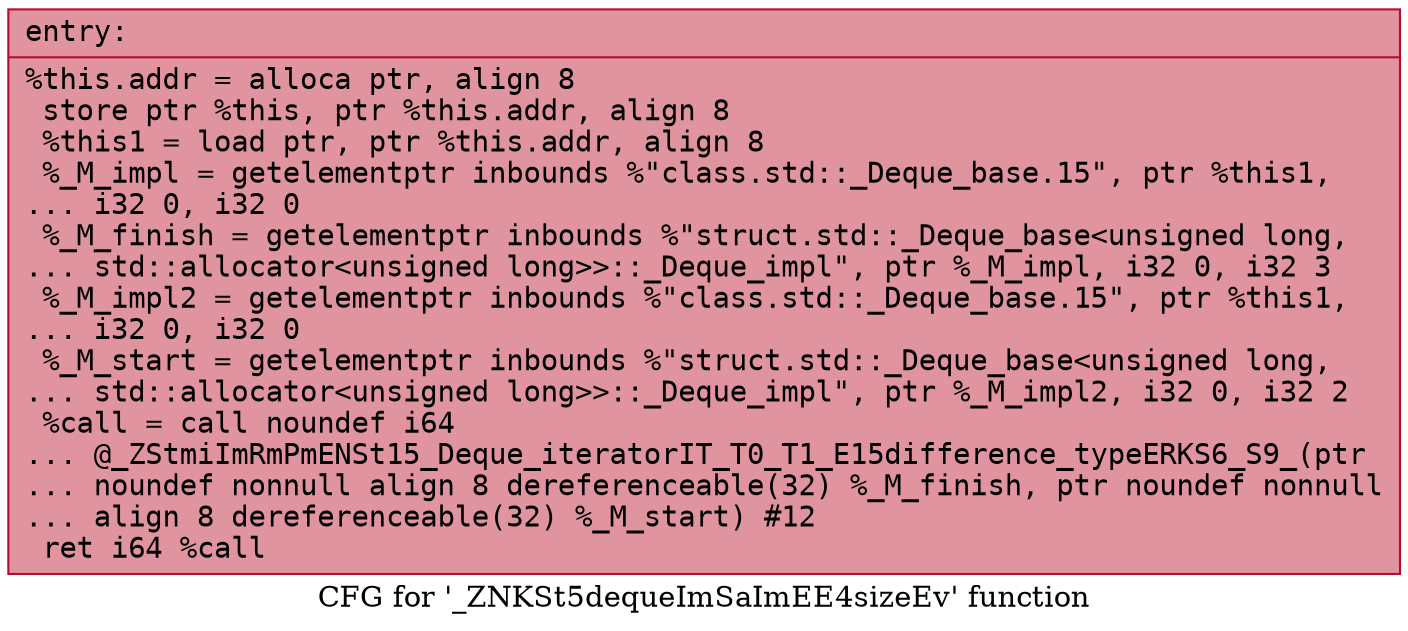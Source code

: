 digraph "CFG for '_ZNKSt5dequeImSaImEE4sizeEv' function" {
	label="CFG for '_ZNKSt5dequeImSaImEE4sizeEv' function";

	Node0x560dc9ffdaa0 [shape=record,color="#b70d28ff", style=filled, fillcolor="#b70d2870" fontname="Courier",label="{entry:\l|  %this.addr = alloca ptr, align 8\l  store ptr %this, ptr %this.addr, align 8\l  %this1 = load ptr, ptr %this.addr, align 8\l  %_M_impl = getelementptr inbounds %\"class.std::_Deque_base.15\", ptr %this1,\l... i32 0, i32 0\l  %_M_finish = getelementptr inbounds %\"struct.std::_Deque_base\<unsigned long,\l... std::allocator\<unsigned long\>\>::_Deque_impl\", ptr %_M_impl, i32 0, i32 3\l  %_M_impl2 = getelementptr inbounds %\"class.std::_Deque_base.15\", ptr %this1,\l... i32 0, i32 0\l  %_M_start = getelementptr inbounds %\"struct.std::_Deque_base\<unsigned long,\l... std::allocator\<unsigned long\>\>::_Deque_impl\", ptr %_M_impl2, i32 0, i32 2\l  %call = call noundef i64\l... @_ZStmiImRmPmENSt15_Deque_iteratorIT_T0_T1_E15difference_typeERKS6_S9_(ptr\l... noundef nonnull align 8 dereferenceable(32) %_M_finish, ptr noundef nonnull\l... align 8 dereferenceable(32) %_M_start) #12\l  ret i64 %call\l}"];
}
